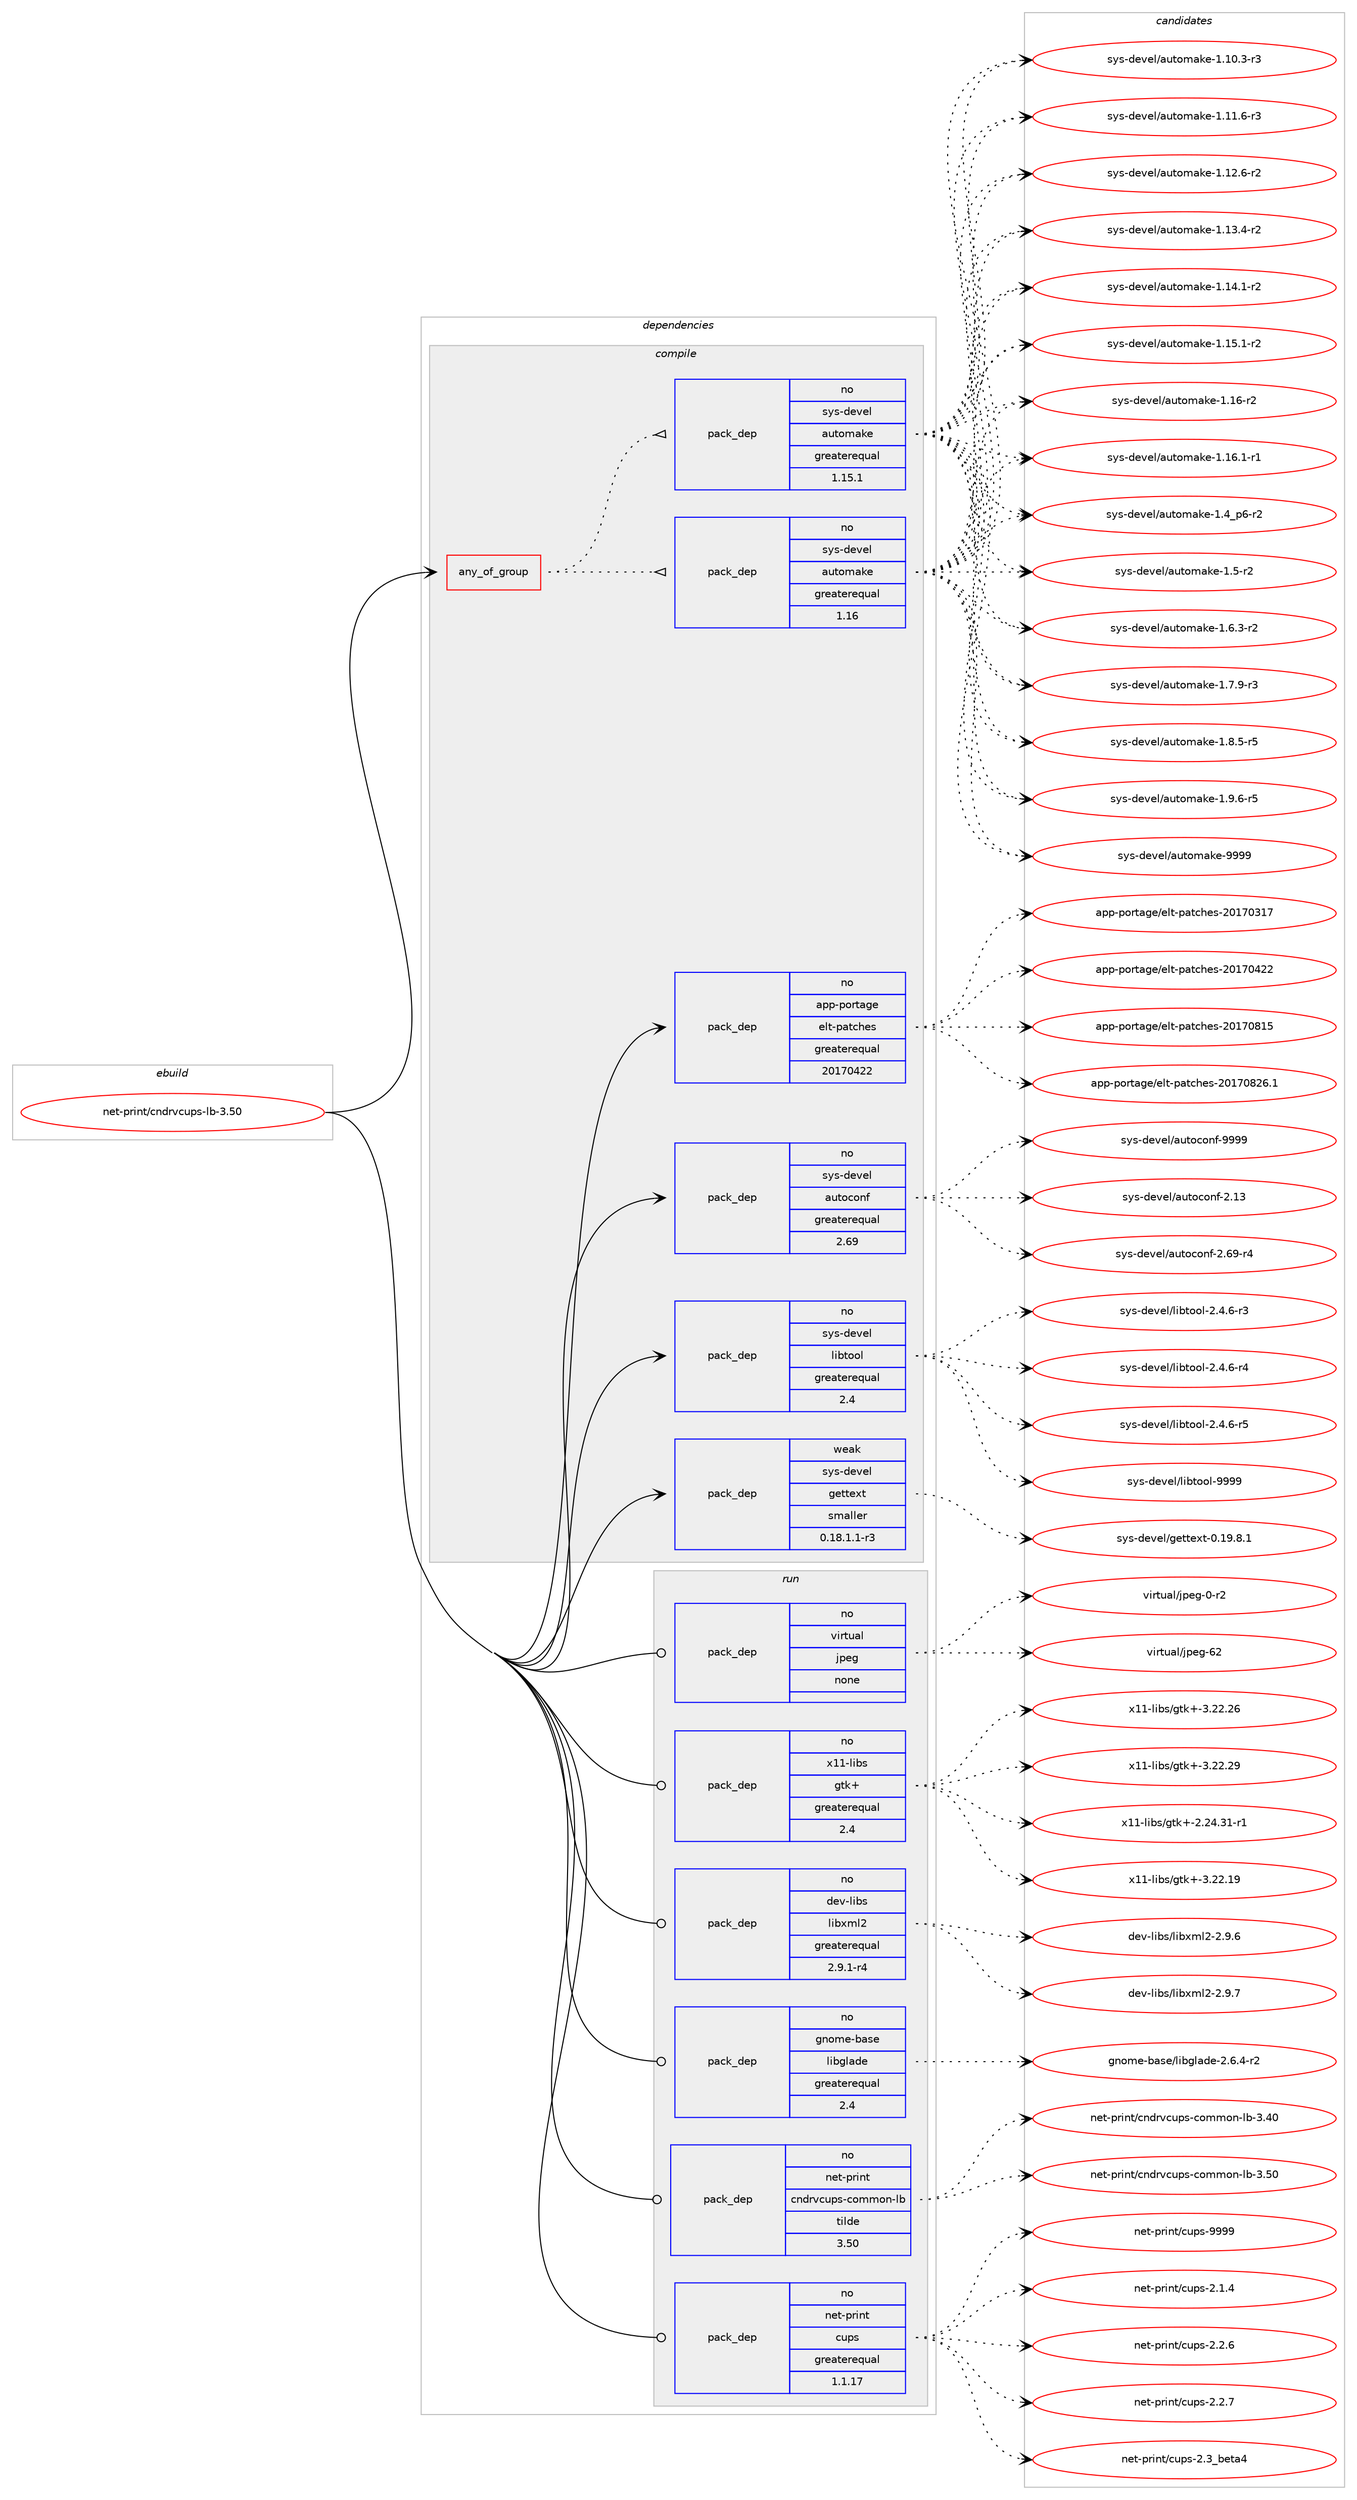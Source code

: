 digraph prolog {

# *************
# Graph options
# *************

newrank=true;
concentrate=true;
compound=true;
graph [rankdir=LR,fontname=Helvetica,fontsize=10,ranksep=1.5];#, ranksep=2.5, nodesep=0.2];
edge  [arrowhead=vee];
node  [fontname=Helvetica,fontsize=10];

# **********
# The ebuild
# **********

subgraph cluster_leftcol {
color=gray;
rank=same;
label=<<i>ebuild</i>>;
id [label="net-print/cndrvcups-lb-3.50", color=red, width=4, href="../net-print/cndrvcups-lb-3.50.svg"];
}

# ****************
# The dependencies
# ****************

subgraph cluster_midcol {
color=gray;
label=<<i>dependencies</i>>;
subgraph cluster_compile {
fillcolor="#eeeeee";
style=filled;
label=<<i>compile</i>>;
subgraph any39 {
dependency1431 [label=<<TABLE BORDER="0" CELLBORDER="1" CELLSPACING="0" CELLPADDING="4"><TR><TD CELLPADDING="10">any_of_group</TD></TR></TABLE>>, shape=none, color=red];subgraph pack1033 {
dependency1432 [label=<<TABLE BORDER="0" CELLBORDER="1" CELLSPACING="0" CELLPADDING="4" WIDTH="220"><TR><TD ROWSPAN="6" CELLPADDING="30">pack_dep</TD></TR><TR><TD WIDTH="110">no</TD></TR><TR><TD>sys-devel</TD></TR><TR><TD>automake</TD></TR><TR><TD>greaterequal</TD></TR><TR><TD>1.16</TD></TR></TABLE>>, shape=none, color=blue];
}
dependency1431:e -> dependency1432:w [weight=20,style="dotted",arrowhead="oinv"];
subgraph pack1034 {
dependency1433 [label=<<TABLE BORDER="0" CELLBORDER="1" CELLSPACING="0" CELLPADDING="4" WIDTH="220"><TR><TD ROWSPAN="6" CELLPADDING="30">pack_dep</TD></TR><TR><TD WIDTH="110">no</TD></TR><TR><TD>sys-devel</TD></TR><TR><TD>automake</TD></TR><TR><TD>greaterequal</TD></TR><TR><TD>1.15.1</TD></TR></TABLE>>, shape=none, color=blue];
}
dependency1431:e -> dependency1433:w [weight=20,style="dotted",arrowhead="oinv"];
}
id:e -> dependency1431:w [weight=20,style="solid",arrowhead="vee"];
subgraph pack1035 {
dependency1434 [label=<<TABLE BORDER="0" CELLBORDER="1" CELLSPACING="0" CELLPADDING="4" WIDTH="220"><TR><TD ROWSPAN="6" CELLPADDING="30">pack_dep</TD></TR><TR><TD WIDTH="110">no</TD></TR><TR><TD>app-portage</TD></TR><TR><TD>elt-patches</TD></TR><TR><TD>greaterequal</TD></TR><TR><TD>20170422</TD></TR></TABLE>>, shape=none, color=blue];
}
id:e -> dependency1434:w [weight=20,style="solid",arrowhead="vee"];
subgraph pack1036 {
dependency1435 [label=<<TABLE BORDER="0" CELLBORDER="1" CELLSPACING="0" CELLPADDING="4" WIDTH="220"><TR><TD ROWSPAN="6" CELLPADDING="30">pack_dep</TD></TR><TR><TD WIDTH="110">no</TD></TR><TR><TD>sys-devel</TD></TR><TR><TD>autoconf</TD></TR><TR><TD>greaterequal</TD></TR><TR><TD>2.69</TD></TR></TABLE>>, shape=none, color=blue];
}
id:e -> dependency1435:w [weight=20,style="solid",arrowhead="vee"];
subgraph pack1037 {
dependency1436 [label=<<TABLE BORDER="0" CELLBORDER="1" CELLSPACING="0" CELLPADDING="4" WIDTH="220"><TR><TD ROWSPAN="6" CELLPADDING="30">pack_dep</TD></TR><TR><TD WIDTH="110">no</TD></TR><TR><TD>sys-devel</TD></TR><TR><TD>libtool</TD></TR><TR><TD>greaterequal</TD></TR><TR><TD>2.4</TD></TR></TABLE>>, shape=none, color=blue];
}
id:e -> dependency1436:w [weight=20,style="solid",arrowhead="vee"];
subgraph pack1038 {
dependency1437 [label=<<TABLE BORDER="0" CELLBORDER="1" CELLSPACING="0" CELLPADDING="4" WIDTH="220"><TR><TD ROWSPAN="6" CELLPADDING="30">pack_dep</TD></TR><TR><TD WIDTH="110">weak</TD></TR><TR><TD>sys-devel</TD></TR><TR><TD>gettext</TD></TR><TR><TD>smaller</TD></TR><TR><TD>0.18.1.1-r3</TD></TR></TABLE>>, shape=none, color=blue];
}
id:e -> dependency1437:w [weight=20,style="solid",arrowhead="vee"];
}
subgraph cluster_compileandrun {
fillcolor="#eeeeee";
style=filled;
label=<<i>compile and run</i>>;
}
subgraph cluster_run {
fillcolor="#eeeeee";
style=filled;
label=<<i>run</i>>;
subgraph pack1039 {
dependency1438 [label=<<TABLE BORDER="0" CELLBORDER="1" CELLSPACING="0" CELLPADDING="4" WIDTH="220"><TR><TD ROWSPAN="6" CELLPADDING="30">pack_dep</TD></TR><TR><TD WIDTH="110">no</TD></TR><TR><TD>dev-libs</TD></TR><TR><TD>libxml2</TD></TR><TR><TD>greaterequal</TD></TR><TR><TD>2.9.1-r4</TD></TR></TABLE>>, shape=none, color=blue];
}
id:e -> dependency1438:w [weight=20,style="solid",arrowhead="odot"];
subgraph pack1040 {
dependency1439 [label=<<TABLE BORDER="0" CELLBORDER="1" CELLSPACING="0" CELLPADDING="4" WIDTH="220"><TR><TD ROWSPAN="6" CELLPADDING="30">pack_dep</TD></TR><TR><TD WIDTH="110">no</TD></TR><TR><TD>gnome-base</TD></TR><TR><TD>libglade</TD></TR><TR><TD>greaterequal</TD></TR><TR><TD>2.4</TD></TR></TABLE>>, shape=none, color=blue];
}
id:e -> dependency1439:w [weight=20,style="solid",arrowhead="odot"];
subgraph pack1041 {
dependency1440 [label=<<TABLE BORDER="0" CELLBORDER="1" CELLSPACING="0" CELLPADDING="4" WIDTH="220"><TR><TD ROWSPAN="6" CELLPADDING="30">pack_dep</TD></TR><TR><TD WIDTH="110">no</TD></TR><TR><TD>net-print</TD></TR><TR><TD>cndrvcups-common-lb</TD></TR><TR><TD>tilde</TD></TR><TR><TD>3.50</TD></TR></TABLE>>, shape=none, color=blue];
}
id:e -> dependency1440:w [weight=20,style="solid",arrowhead="odot"];
subgraph pack1042 {
dependency1441 [label=<<TABLE BORDER="0" CELLBORDER="1" CELLSPACING="0" CELLPADDING="4" WIDTH="220"><TR><TD ROWSPAN="6" CELLPADDING="30">pack_dep</TD></TR><TR><TD WIDTH="110">no</TD></TR><TR><TD>net-print</TD></TR><TR><TD>cups</TD></TR><TR><TD>greaterequal</TD></TR><TR><TD>1.1.17</TD></TR></TABLE>>, shape=none, color=blue];
}
id:e -> dependency1441:w [weight=20,style="solid",arrowhead="odot"];
subgraph pack1043 {
dependency1442 [label=<<TABLE BORDER="0" CELLBORDER="1" CELLSPACING="0" CELLPADDING="4" WIDTH="220"><TR><TD ROWSPAN="6" CELLPADDING="30">pack_dep</TD></TR><TR><TD WIDTH="110">no</TD></TR><TR><TD>virtual</TD></TR><TR><TD>jpeg</TD></TR><TR><TD>none</TD></TR><TR><TD></TD></TR></TABLE>>, shape=none, color=blue];
}
id:e -> dependency1442:w [weight=20,style="solid",arrowhead="odot"];
subgraph pack1044 {
dependency1443 [label=<<TABLE BORDER="0" CELLBORDER="1" CELLSPACING="0" CELLPADDING="4" WIDTH="220"><TR><TD ROWSPAN="6" CELLPADDING="30">pack_dep</TD></TR><TR><TD WIDTH="110">no</TD></TR><TR><TD>x11-libs</TD></TR><TR><TD>gtk+</TD></TR><TR><TD>greaterequal</TD></TR><TR><TD>2.4</TD></TR></TABLE>>, shape=none, color=blue];
}
id:e -> dependency1443:w [weight=20,style="solid",arrowhead="odot"];
}
}

# **************
# The candidates
# **************

subgraph cluster_choices {
rank=same;
color=gray;
label=<<i>candidates</i>>;

subgraph choice1033 {
color=black;
nodesep=1;
choice11512111545100101118101108479711711611110997107101454946494846514511451 [label="sys-devel/automake-1.10.3-r3", color=red, width=4,href="../sys-devel/automake-1.10.3-r3.svg"];
choice11512111545100101118101108479711711611110997107101454946494946544511451 [label="sys-devel/automake-1.11.6-r3", color=red, width=4,href="../sys-devel/automake-1.11.6-r3.svg"];
choice11512111545100101118101108479711711611110997107101454946495046544511450 [label="sys-devel/automake-1.12.6-r2", color=red, width=4,href="../sys-devel/automake-1.12.6-r2.svg"];
choice11512111545100101118101108479711711611110997107101454946495146524511450 [label="sys-devel/automake-1.13.4-r2", color=red, width=4,href="../sys-devel/automake-1.13.4-r2.svg"];
choice11512111545100101118101108479711711611110997107101454946495246494511450 [label="sys-devel/automake-1.14.1-r2", color=red, width=4,href="../sys-devel/automake-1.14.1-r2.svg"];
choice11512111545100101118101108479711711611110997107101454946495346494511450 [label="sys-devel/automake-1.15.1-r2", color=red, width=4,href="../sys-devel/automake-1.15.1-r2.svg"];
choice1151211154510010111810110847971171161111099710710145494649544511450 [label="sys-devel/automake-1.16-r2", color=red, width=4,href="../sys-devel/automake-1.16-r2.svg"];
choice11512111545100101118101108479711711611110997107101454946495446494511449 [label="sys-devel/automake-1.16.1-r1", color=red, width=4,href="../sys-devel/automake-1.16.1-r1.svg"];
choice115121115451001011181011084797117116111109971071014549465295112544511450 [label="sys-devel/automake-1.4_p6-r2", color=red, width=4,href="../sys-devel/automake-1.4_p6-r2.svg"];
choice11512111545100101118101108479711711611110997107101454946534511450 [label="sys-devel/automake-1.5-r2", color=red, width=4,href="../sys-devel/automake-1.5-r2.svg"];
choice115121115451001011181011084797117116111109971071014549465446514511450 [label="sys-devel/automake-1.6.3-r2", color=red, width=4,href="../sys-devel/automake-1.6.3-r2.svg"];
choice115121115451001011181011084797117116111109971071014549465546574511451 [label="sys-devel/automake-1.7.9-r3", color=red, width=4,href="../sys-devel/automake-1.7.9-r3.svg"];
choice115121115451001011181011084797117116111109971071014549465646534511453 [label="sys-devel/automake-1.8.5-r5", color=red, width=4,href="../sys-devel/automake-1.8.5-r5.svg"];
choice115121115451001011181011084797117116111109971071014549465746544511453 [label="sys-devel/automake-1.9.6-r5", color=red, width=4,href="../sys-devel/automake-1.9.6-r5.svg"];
choice115121115451001011181011084797117116111109971071014557575757 [label="sys-devel/automake-9999", color=red, width=4,href="../sys-devel/automake-9999.svg"];
dependency1432:e -> choice11512111545100101118101108479711711611110997107101454946494846514511451:w [style=dotted,weight="100"];
dependency1432:e -> choice11512111545100101118101108479711711611110997107101454946494946544511451:w [style=dotted,weight="100"];
dependency1432:e -> choice11512111545100101118101108479711711611110997107101454946495046544511450:w [style=dotted,weight="100"];
dependency1432:e -> choice11512111545100101118101108479711711611110997107101454946495146524511450:w [style=dotted,weight="100"];
dependency1432:e -> choice11512111545100101118101108479711711611110997107101454946495246494511450:w [style=dotted,weight="100"];
dependency1432:e -> choice11512111545100101118101108479711711611110997107101454946495346494511450:w [style=dotted,weight="100"];
dependency1432:e -> choice1151211154510010111810110847971171161111099710710145494649544511450:w [style=dotted,weight="100"];
dependency1432:e -> choice11512111545100101118101108479711711611110997107101454946495446494511449:w [style=dotted,weight="100"];
dependency1432:e -> choice115121115451001011181011084797117116111109971071014549465295112544511450:w [style=dotted,weight="100"];
dependency1432:e -> choice11512111545100101118101108479711711611110997107101454946534511450:w [style=dotted,weight="100"];
dependency1432:e -> choice115121115451001011181011084797117116111109971071014549465446514511450:w [style=dotted,weight="100"];
dependency1432:e -> choice115121115451001011181011084797117116111109971071014549465546574511451:w [style=dotted,weight="100"];
dependency1432:e -> choice115121115451001011181011084797117116111109971071014549465646534511453:w [style=dotted,weight="100"];
dependency1432:e -> choice115121115451001011181011084797117116111109971071014549465746544511453:w [style=dotted,weight="100"];
dependency1432:e -> choice115121115451001011181011084797117116111109971071014557575757:w [style=dotted,weight="100"];
}
subgraph choice1034 {
color=black;
nodesep=1;
choice11512111545100101118101108479711711611110997107101454946494846514511451 [label="sys-devel/automake-1.10.3-r3", color=red, width=4,href="../sys-devel/automake-1.10.3-r3.svg"];
choice11512111545100101118101108479711711611110997107101454946494946544511451 [label="sys-devel/automake-1.11.6-r3", color=red, width=4,href="../sys-devel/automake-1.11.6-r3.svg"];
choice11512111545100101118101108479711711611110997107101454946495046544511450 [label="sys-devel/automake-1.12.6-r2", color=red, width=4,href="../sys-devel/automake-1.12.6-r2.svg"];
choice11512111545100101118101108479711711611110997107101454946495146524511450 [label="sys-devel/automake-1.13.4-r2", color=red, width=4,href="../sys-devel/automake-1.13.4-r2.svg"];
choice11512111545100101118101108479711711611110997107101454946495246494511450 [label="sys-devel/automake-1.14.1-r2", color=red, width=4,href="../sys-devel/automake-1.14.1-r2.svg"];
choice11512111545100101118101108479711711611110997107101454946495346494511450 [label="sys-devel/automake-1.15.1-r2", color=red, width=4,href="../sys-devel/automake-1.15.1-r2.svg"];
choice1151211154510010111810110847971171161111099710710145494649544511450 [label="sys-devel/automake-1.16-r2", color=red, width=4,href="../sys-devel/automake-1.16-r2.svg"];
choice11512111545100101118101108479711711611110997107101454946495446494511449 [label="sys-devel/automake-1.16.1-r1", color=red, width=4,href="../sys-devel/automake-1.16.1-r1.svg"];
choice115121115451001011181011084797117116111109971071014549465295112544511450 [label="sys-devel/automake-1.4_p6-r2", color=red, width=4,href="../sys-devel/automake-1.4_p6-r2.svg"];
choice11512111545100101118101108479711711611110997107101454946534511450 [label="sys-devel/automake-1.5-r2", color=red, width=4,href="../sys-devel/automake-1.5-r2.svg"];
choice115121115451001011181011084797117116111109971071014549465446514511450 [label="sys-devel/automake-1.6.3-r2", color=red, width=4,href="../sys-devel/automake-1.6.3-r2.svg"];
choice115121115451001011181011084797117116111109971071014549465546574511451 [label="sys-devel/automake-1.7.9-r3", color=red, width=4,href="../sys-devel/automake-1.7.9-r3.svg"];
choice115121115451001011181011084797117116111109971071014549465646534511453 [label="sys-devel/automake-1.8.5-r5", color=red, width=4,href="../sys-devel/automake-1.8.5-r5.svg"];
choice115121115451001011181011084797117116111109971071014549465746544511453 [label="sys-devel/automake-1.9.6-r5", color=red, width=4,href="../sys-devel/automake-1.9.6-r5.svg"];
choice115121115451001011181011084797117116111109971071014557575757 [label="sys-devel/automake-9999", color=red, width=4,href="../sys-devel/automake-9999.svg"];
dependency1433:e -> choice11512111545100101118101108479711711611110997107101454946494846514511451:w [style=dotted,weight="100"];
dependency1433:e -> choice11512111545100101118101108479711711611110997107101454946494946544511451:w [style=dotted,weight="100"];
dependency1433:e -> choice11512111545100101118101108479711711611110997107101454946495046544511450:w [style=dotted,weight="100"];
dependency1433:e -> choice11512111545100101118101108479711711611110997107101454946495146524511450:w [style=dotted,weight="100"];
dependency1433:e -> choice11512111545100101118101108479711711611110997107101454946495246494511450:w [style=dotted,weight="100"];
dependency1433:e -> choice11512111545100101118101108479711711611110997107101454946495346494511450:w [style=dotted,weight="100"];
dependency1433:e -> choice1151211154510010111810110847971171161111099710710145494649544511450:w [style=dotted,weight="100"];
dependency1433:e -> choice11512111545100101118101108479711711611110997107101454946495446494511449:w [style=dotted,weight="100"];
dependency1433:e -> choice115121115451001011181011084797117116111109971071014549465295112544511450:w [style=dotted,weight="100"];
dependency1433:e -> choice11512111545100101118101108479711711611110997107101454946534511450:w [style=dotted,weight="100"];
dependency1433:e -> choice115121115451001011181011084797117116111109971071014549465446514511450:w [style=dotted,weight="100"];
dependency1433:e -> choice115121115451001011181011084797117116111109971071014549465546574511451:w [style=dotted,weight="100"];
dependency1433:e -> choice115121115451001011181011084797117116111109971071014549465646534511453:w [style=dotted,weight="100"];
dependency1433:e -> choice115121115451001011181011084797117116111109971071014549465746544511453:w [style=dotted,weight="100"];
dependency1433:e -> choice115121115451001011181011084797117116111109971071014557575757:w [style=dotted,weight="100"];
}
subgraph choice1035 {
color=black;
nodesep=1;
choice97112112451121111141169710310147101108116451129711699104101115455048495548514955 [label="app-portage/elt-patches-20170317", color=red, width=4,href="../app-portage/elt-patches-20170317.svg"];
choice97112112451121111141169710310147101108116451129711699104101115455048495548525050 [label="app-portage/elt-patches-20170422", color=red, width=4,href="../app-portage/elt-patches-20170422.svg"];
choice97112112451121111141169710310147101108116451129711699104101115455048495548564953 [label="app-portage/elt-patches-20170815", color=red, width=4,href="../app-portage/elt-patches-20170815.svg"];
choice971121124511211111411697103101471011081164511297116991041011154550484955485650544649 [label="app-portage/elt-patches-20170826.1", color=red, width=4,href="../app-portage/elt-patches-20170826.1.svg"];
dependency1434:e -> choice97112112451121111141169710310147101108116451129711699104101115455048495548514955:w [style=dotted,weight="100"];
dependency1434:e -> choice97112112451121111141169710310147101108116451129711699104101115455048495548525050:w [style=dotted,weight="100"];
dependency1434:e -> choice97112112451121111141169710310147101108116451129711699104101115455048495548564953:w [style=dotted,weight="100"];
dependency1434:e -> choice971121124511211111411697103101471011081164511297116991041011154550484955485650544649:w [style=dotted,weight="100"];
}
subgraph choice1036 {
color=black;
nodesep=1;
choice115121115451001011181011084797117116111991111101024550464951 [label="sys-devel/autoconf-2.13", color=red, width=4,href="../sys-devel/autoconf-2.13.svg"];
choice1151211154510010111810110847971171161119911111010245504654574511452 [label="sys-devel/autoconf-2.69-r4", color=red, width=4,href="../sys-devel/autoconf-2.69-r4.svg"];
choice115121115451001011181011084797117116111991111101024557575757 [label="sys-devel/autoconf-9999", color=red, width=4,href="../sys-devel/autoconf-9999.svg"];
dependency1435:e -> choice115121115451001011181011084797117116111991111101024550464951:w [style=dotted,weight="100"];
dependency1435:e -> choice1151211154510010111810110847971171161119911111010245504654574511452:w [style=dotted,weight="100"];
dependency1435:e -> choice115121115451001011181011084797117116111991111101024557575757:w [style=dotted,weight="100"];
}
subgraph choice1037 {
color=black;
nodesep=1;
choice1151211154510010111810110847108105981161111111084550465246544511451 [label="sys-devel/libtool-2.4.6-r3", color=red, width=4,href="../sys-devel/libtool-2.4.6-r3.svg"];
choice1151211154510010111810110847108105981161111111084550465246544511452 [label="sys-devel/libtool-2.4.6-r4", color=red, width=4,href="../sys-devel/libtool-2.4.6-r4.svg"];
choice1151211154510010111810110847108105981161111111084550465246544511453 [label="sys-devel/libtool-2.4.6-r5", color=red, width=4,href="../sys-devel/libtool-2.4.6-r5.svg"];
choice1151211154510010111810110847108105981161111111084557575757 [label="sys-devel/libtool-9999", color=red, width=4,href="../sys-devel/libtool-9999.svg"];
dependency1436:e -> choice1151211154510010111810110847108105981161111111084550465246544511451:w [style=dotted,weight="100"];
dependency1436:e -> choice1151211154510010111810110847108105981161111111084550465246544511452:w [style=dotted,weight="100"];
dependency1436:e -> choice1151211154510010111810110847108105981161111111084550465246544511453:w [style=dotted,weight="100"];
dependency1436:e -> choice1151211154510010111810110847108105981161111111084557575757:w [style=dotted,weight="100"];
}
subgraph choice1038 {
color=black;
nodesep=1;
choice1151211154510010111810110847103101116116101120116454846495746564649 [label="sys-devel/gettext-0.19.8.1", color=red, width=4,href="../sys-devel/gettext-0.19.8.1.svg"];
dependency1437:e -> choice1151211154510010111810110847103101116116101120116454846495746564649:w [style=dotted,weight="100"];
}
subgraph choice1039 {
color=black;
nodesep=1;
choice1001011184510810598115471081059812010910850455046574654 [label="dev-libs/libxml2-2.9.6", color=red, width=4,href="../dev-libs/libxml2-2.9.6.svg"];
choice1001011184510810598115471081059812010910850455046574655 [label="dev-libs/libxml2-2.9.7", color=red, width=4,href="../dev-libs/libxml2-2.9.7.svg"];
dependency1438:e -> choice1001011184510810598115471081059812010910850455046574654:w [style=dotted,weight="100"];
dependency1438:e -> choice1001011184510810598115471081059812010910850455046574655:w [style=dotted,weight="100"];
}
subgraph choice1040 {
color=black;
nodesep=1;
choice1031101111091014598971151014710810598103108971001014550465446524511450 [label="gnome-base/libglade-2.6.4-r2", color=red, width=4,href="../gnome-base/libglade-2.6.4-r2.svg"];
dependency1439:e -> choice1031101111091014598971151014710810598103108971001014550465446524511450:w [style=dotted,weight="100"];
}
subgraph choice1041 {
color=black;
nodesep=1;
choice11010111645112114105110116479911010011411899117112115459911110910911111045108984551465248 [label="net-print/cndrvcups-common-lb-3.40", color=red, width=4,href="../net-print/cndrvcups-common-lb-3.40.svg"];
choice11010111645112114105110116479911010011411899117112115459911110910911111045108984551465348 [label="net-print/cndrvcups-common-lb-3.50", color=red, width=4,href="../net-print/cndrvcups-common-lb-3.50.svg"];
dependency1440:e -> choice11010111645112114105110116479911010011411899117112115459911110910911111045108984551465248:w [style=dotted,weight="100"];
dependency1440:e -> choice11010111645112114105110116479911010011411899117112115459911110910911111045108984551465348:w [style=dotted,weight="100"];
}
subgraph choice1042 {
color=black;
nodesep=1;
choice110101116451121141051101164799117112115455046494652 [label="net-print/cups-2.1.4", color=red, width=4,href="../net-print/cups-2.1.4.svg"];
choice110101116451121141051101164799117112115455046504654 [label="net-print/cups-2.2.6", color=red, width=4,href="../net-print/cups-2.2.6.svg"];
choice110101116451121141051101164799117112115455046504655 [label="net-print/cups-2.2.7", color=red, width=4,href="../net-print/cups-2.2.7.svg"];
choice1101011164511211410511011647991171121154550465195981011169752 [label="net-print/cups-2.3_beta4", color=red, width=4,href="../net-print/cups-2.3_beta4.svg"];
choice1101011164511211410511011647991171121154557575757 [label="net-print/cups-9999", color=red, width=4,href="../net-print/cups-9999.svg"];
dependency1441:e -> choice110101116451121141051101164799117112115455046494652:w [style=dotted,weight="100"];
dependency1441:e -> choice110101116451121141051101164799117112115455046504654:w [style=dotted,weight="100"];
dependency1441:e -> choice110101116451121141051101164799117112115455046504655:w [style=dotted,weight="100"];
dependency1441:e -> choice1101011164511211410511011647991171121154550465195981011169752:w [style=dotted,weight="100"];
dependency1441:e -> choice1101011164511211410511011647991171121154557575757:w [style=dotted,weight="100"];
}
subgraph choice1043 {
color=black;
nodesep=1;
choice118105114116117971084710611210110345484511450 [label="virtual/jpeg-0-r2", color=red, width=4,href="../virtual/jpeg-0-r2.svg"];
choice1181051141161179710847106112101103455450 [label="virtual/jpeg-62", color=red, width=4,href="../virtual/jpeg-62.svg"];
dependency1442:e -> choice118105114116117971084710611210110345484511450:w [style=dotted,weight="100"];
dependency1442:e -> choice1181051141161179710847106112101103455450:w [style=dotted,weight="100"];
}
subgraph choice1044 {
color=black;
nodesep=1;
choice12049494510810598115471031161074345504650524651494511449 [label="x11-libs/gtk+-2.24.31-r1", color=red, width=4,href="../x11-libs/gtk+-2.24.31-r1.svg"];
choice1204949451081059811547103116107434551465050464957 [label="x11-libs/gtk+-3.22.19", color=red, width=4,href="../x11-libs/gtk+-3.22.19.svg"];
choice1204949451081059811547103116107434551465050465054 [label="x11-libs/gtk+-3.22.26", color=red, width=4,href="../x11-libs/gtk+-3.22.26.svg"];
choice1204949451081059811547103116107434551465050465057 [label="x11-libs/gtk+-3.22.29", color=red, width=4,href="../x11-libs/gtk+-3.22.29.svg"];
dependency1443:e -> choice12049494510810598115471031161074345504650524651494511449:w [style=dotted,weight="100"];
dependency1443:e -> choice1204949451081059811547103116107434551465050464957:w [style=dotted,weight="100"];
dependency1443:e -> choice1204949451081059811547103116107434551465050465054:w [style=dotted,weight="100"];
dependency1443:e -> choice1204949451081059811547103116107434551465050465057:w [style=dotted,weight="100"];
}
}

}
